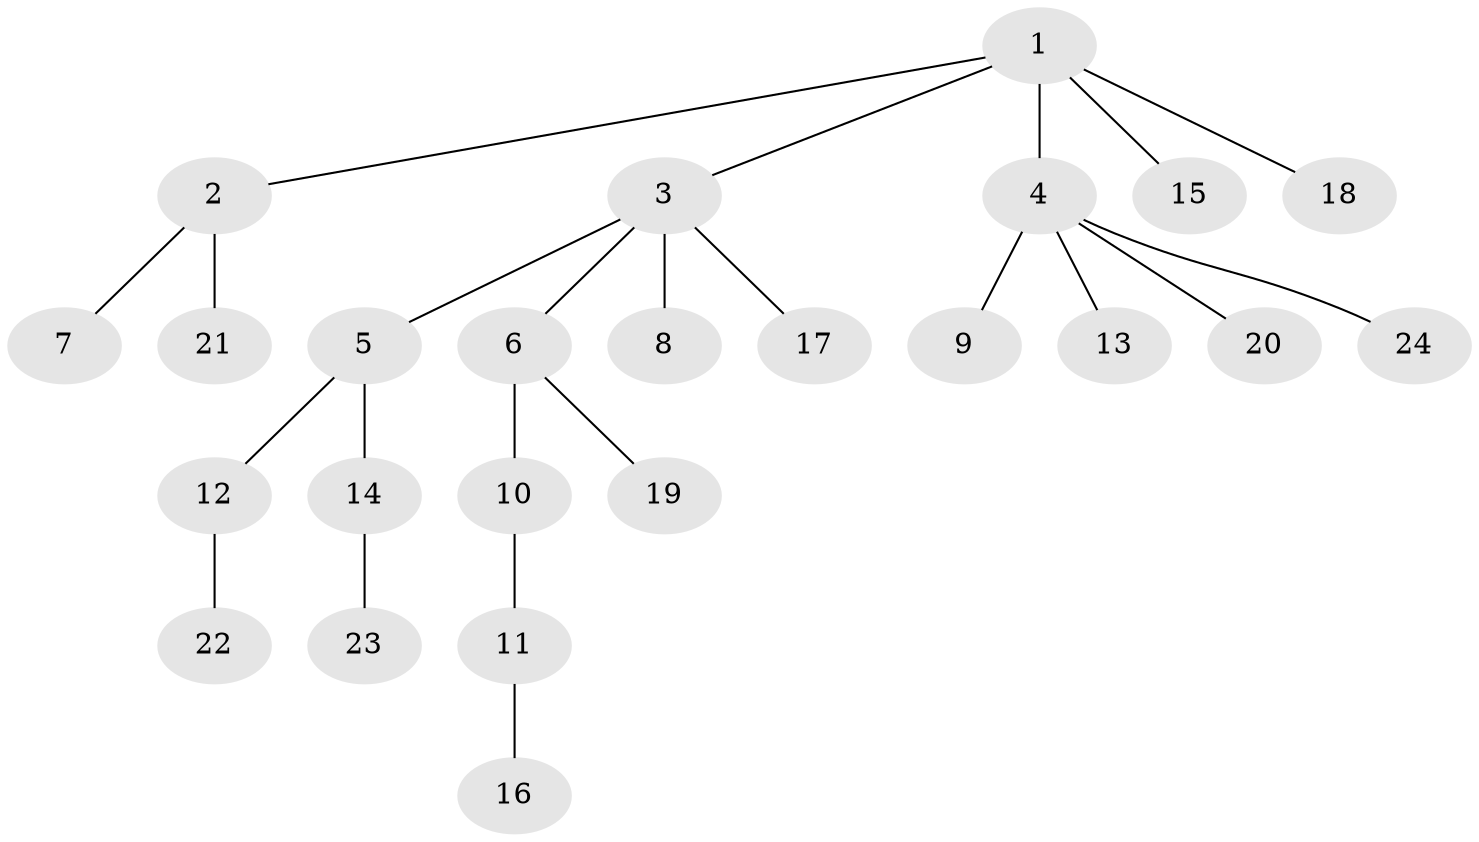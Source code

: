 // original degree distribution, {7: 0.02531645569620253, 5: 0.06329113924050633, 1: 0.5189873417721519, 3: 0.12658227848101267, 2: 0.24050632911392406, 4: 0.02531645569620253}
// Generated by graph-tools (version 1.1) at 2025/51/03/04/25 22:51:52]
// undirected, 24 vertices, 23 edges
graph export_dot {
  node [color=gray90,style=filled];
  1;
  2;
  3;
  4;
  5;
  6;
  7;
  8;
  9;
  10;
  11;
  12;
  13;
  14;
  15;
  16;
  17;
  18;
  19;
  20;
  21;
  22;
  23;
  24;
  1 -- 2 [weight=1.0];
  1 -- 3 [weight=1.0];
  1 -- 4 [weight=1.0];
  1 -- 15 [weight=1.0];
  1 -- 18 [weight=1.0];
  2 -- 7 [weight=1.0];
  2 -- 21 [weight=1.0];
  3 -- 5 [weight=1.0];
  3 -- 6 [weight=1.0];
  3 -- 8 [weight=1.0];
  3 -- 17 [weight=1.0];
  4 -- 9 [weight=1.0];
  4 -- 13 [weight=1.0];
  4 -- 20 [weight=1.0];
  4 -- 24 [weight=1.0];
  5 -- 12 [weight=1.0];
  5 -- 14 [weight=1.0];
  6 -- 10 [weight=1.0];
  6 -- 19 [weight=1.0];
  10 -- 11 [weight=1.0];
  11 -- 16 [weight=1.0];
  12 -- 22 [weight=1.0];
  14 -- 23 [weight=1.0];
}
